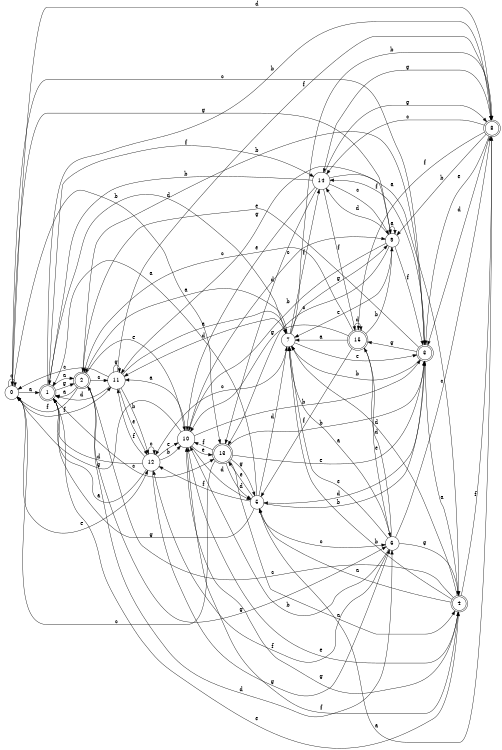 digraph n13_7 {
__start0 [label="" shape="none"];

rankdir=LR;
size="8,5";

s0 [style="filled", color="black", fillcolor="white" shape="circle", label="0"];
s1 [style="rounded,filled", color="black", fillcolor="white" shape="doublecircle", label="1"];
s2 [style="rounded,filled", color="black", fillcolor="white" shape="doublecircle", label="2"];
s3 [style="rounded,filled", color="black", fillcolor="white" shape="doublecircle", label="3"];
s4 [style="rounded,filled", color="black", fillcolor="white" shape="doublecircle", label="4"];
s5 [style="filled", color="black", fillcolor="white" shape="circle", label="5"];
s6 [style="filled", color="black", fillcolor="white" shape="circle", label="6"];
s7 [style="filled", color="black", fillcolor="white" shape="circle", label="7"];
s8 [style="rounded,filled", color="black", fillcolor="white" shape="doublecircle", label="8"];
s9 [style="filled", color="black", fillcolor="white" shape="circle", label="9"];
s10 [style="filled", color="black", fillcolor="white" shape="circle", label="10"];
s11 [style="filled", color="black", fillcolor="white" shape="circle", label="11"];
s12 [style="filled", color="black", fillcolor="white" shape="circle", label="12"];
s13 [style="rounded,filled", color="black", fillcolor="white" shape="doublecircle", label="13"];
s14 [style="filled", color="black", fillcolor="white" shape="circle", label="14"];
s15 [style="rounded,filled", color="black", fillcolor="white" shape="doublecircle", label="15"];
s0 -> s1 [label="a"];
s0 -> s13 [label="b"];
s0 -> s0 [label="c"];
s0 -> s8 [label="d"];
s0 -> s12 [label="e"];
s0 -> s11 [label="f"];
s0 -> s9 [label="g"];
s1 -> s2 [label="a"];
s1 -> s8 [label="b"];
s1 -> s13 [label="c"];
s1 -> s7 [label="d"];
s1 -> s4 [label="e"];
s1 -> s14 [label="f"];
s1 -> s2 [label="g"];
s2 -> s1 [label="a"];
s2 -> s3 [label="b"];
s2 -> s11 [label="c"];
s2 -> s6 [label="d"];
s2 -> s10 [label="e"];
s2 -> s0 [label="f"];
s2 -> s6 [label="g"];
s3 -> s4 [label="a"];
s3 -> s7 [label="b"];
s3 -> s0 [label="c"];
s3 -> s5 [label="d"];
s3 -> s2 [label="e"];
s3 -> s14 [label="f"];
s3 -> s15 [label="g"];
s4 -> s5 [label="a"];
s4 -> s7 [label="b"];
s4 -> s2 [label="c"];
s4 -> s7 [label="d"];
s4 -> s10 [label="e"];
s4 -> s8 [label="f"];
s4 -> s10 [label="g"];
s5 -> s1 [label="a"];
s5 -> s3 [label="b"];
s5 -> s6 [label="c"];
s5 -> s7 [label="d"];
s5 -> s13 [label="e"];
s5 -> s12 [label="f"];
s5 -> s1 [label="g"];
s6 -> s7 [label="a"];
s6 -> s10 [label="b"];
s6 -> s8 [label="c"];
s6 -> s15 [label="d"];
s6 -> s7 [label="e"];
s6 -> s12 [label="f"];
s6 -> s4 [label="g"];
s7 -> s2 [label="a"];
s7 -> s8 [label="b"];
s7 -> s12 [label="c"];
s7 -> s11 [label="d"];
s7 -> s3 [label="e"];
s7 -> s14 [label="f"];
s7 -> s9 [label="g"];
s8 -> s5 [label="a"];
s8 -> s9 [label="b"];
s8 -> s14 [label="c"];
s8 -> s3 [label="d"];
s8 -> s3 [label="e"];
s8 -> s15 [label="f"];
s8 -> s14 [label="g"];
s9 -> s9 [label="a"];
s9 -> s10 [label="b"];
s9 -> s13 [label="c"];
s9 -> s14 [label="d"];
s9 -> s7 [label="e"];
s9 -> s3 [label="f"];
s9 -> s11 [label="g"];
s10 -> s11 [label="a"];
s10 -> s3 [label="b"];
s10 -> s9 [label="c"];
s10 -> s5 [label="d"];
s10 -> s13 [label="e"];
s10 -> s4 [label="f"];
s10 -> s0 [label="g"];
s11 -> s7 [label="a"];
s11 -> s12 [label="b"];
s11 -> s0 [label="c"];
s11 -> s1 [label="d"];
s11 -> s12 [label="e"];
s11 -> s8 [label="f"];
s11 -> s11 [label="g"];
s12 -> s1 [label="a"];
s12 -> s10 [label="b"];
s12 -> s12 [label="c"];
s12 -> s1 [label="d"];
s12 -> s10 [label="e"];
s12 -> s11 [label="f"];
s12 -> s6 [label="g"];
s13 -> s4 [label="a"];
s13 -> s3 [label="b"];
s13 -> s0 [label="c"];
s13 -> s5 [label="d"];
s13 -> s3 [label="e"];
s13 -> s10 [label="f"];
s13 -> s5 [label="g"];
s14 -> s4 [label="a"];
s14 -> s1 [label="b"];
s14 -> s9 [label="c"];
s14 -> s13 [label="d"];
s14 -> s10 [label="e"];
s14 -> s15 [label="f"];
s14 -> s8 [label="g"];
s15 -> s7 [label="a"];
s15 -> s9 [label="b"];
s15 -> s2 [label="c"];
s15 -> s15 [label="d"];
s15 -> s6 [label="e"];
s15 -> s5 [label="f"];
s15 -> s10 [label="g"];

}
